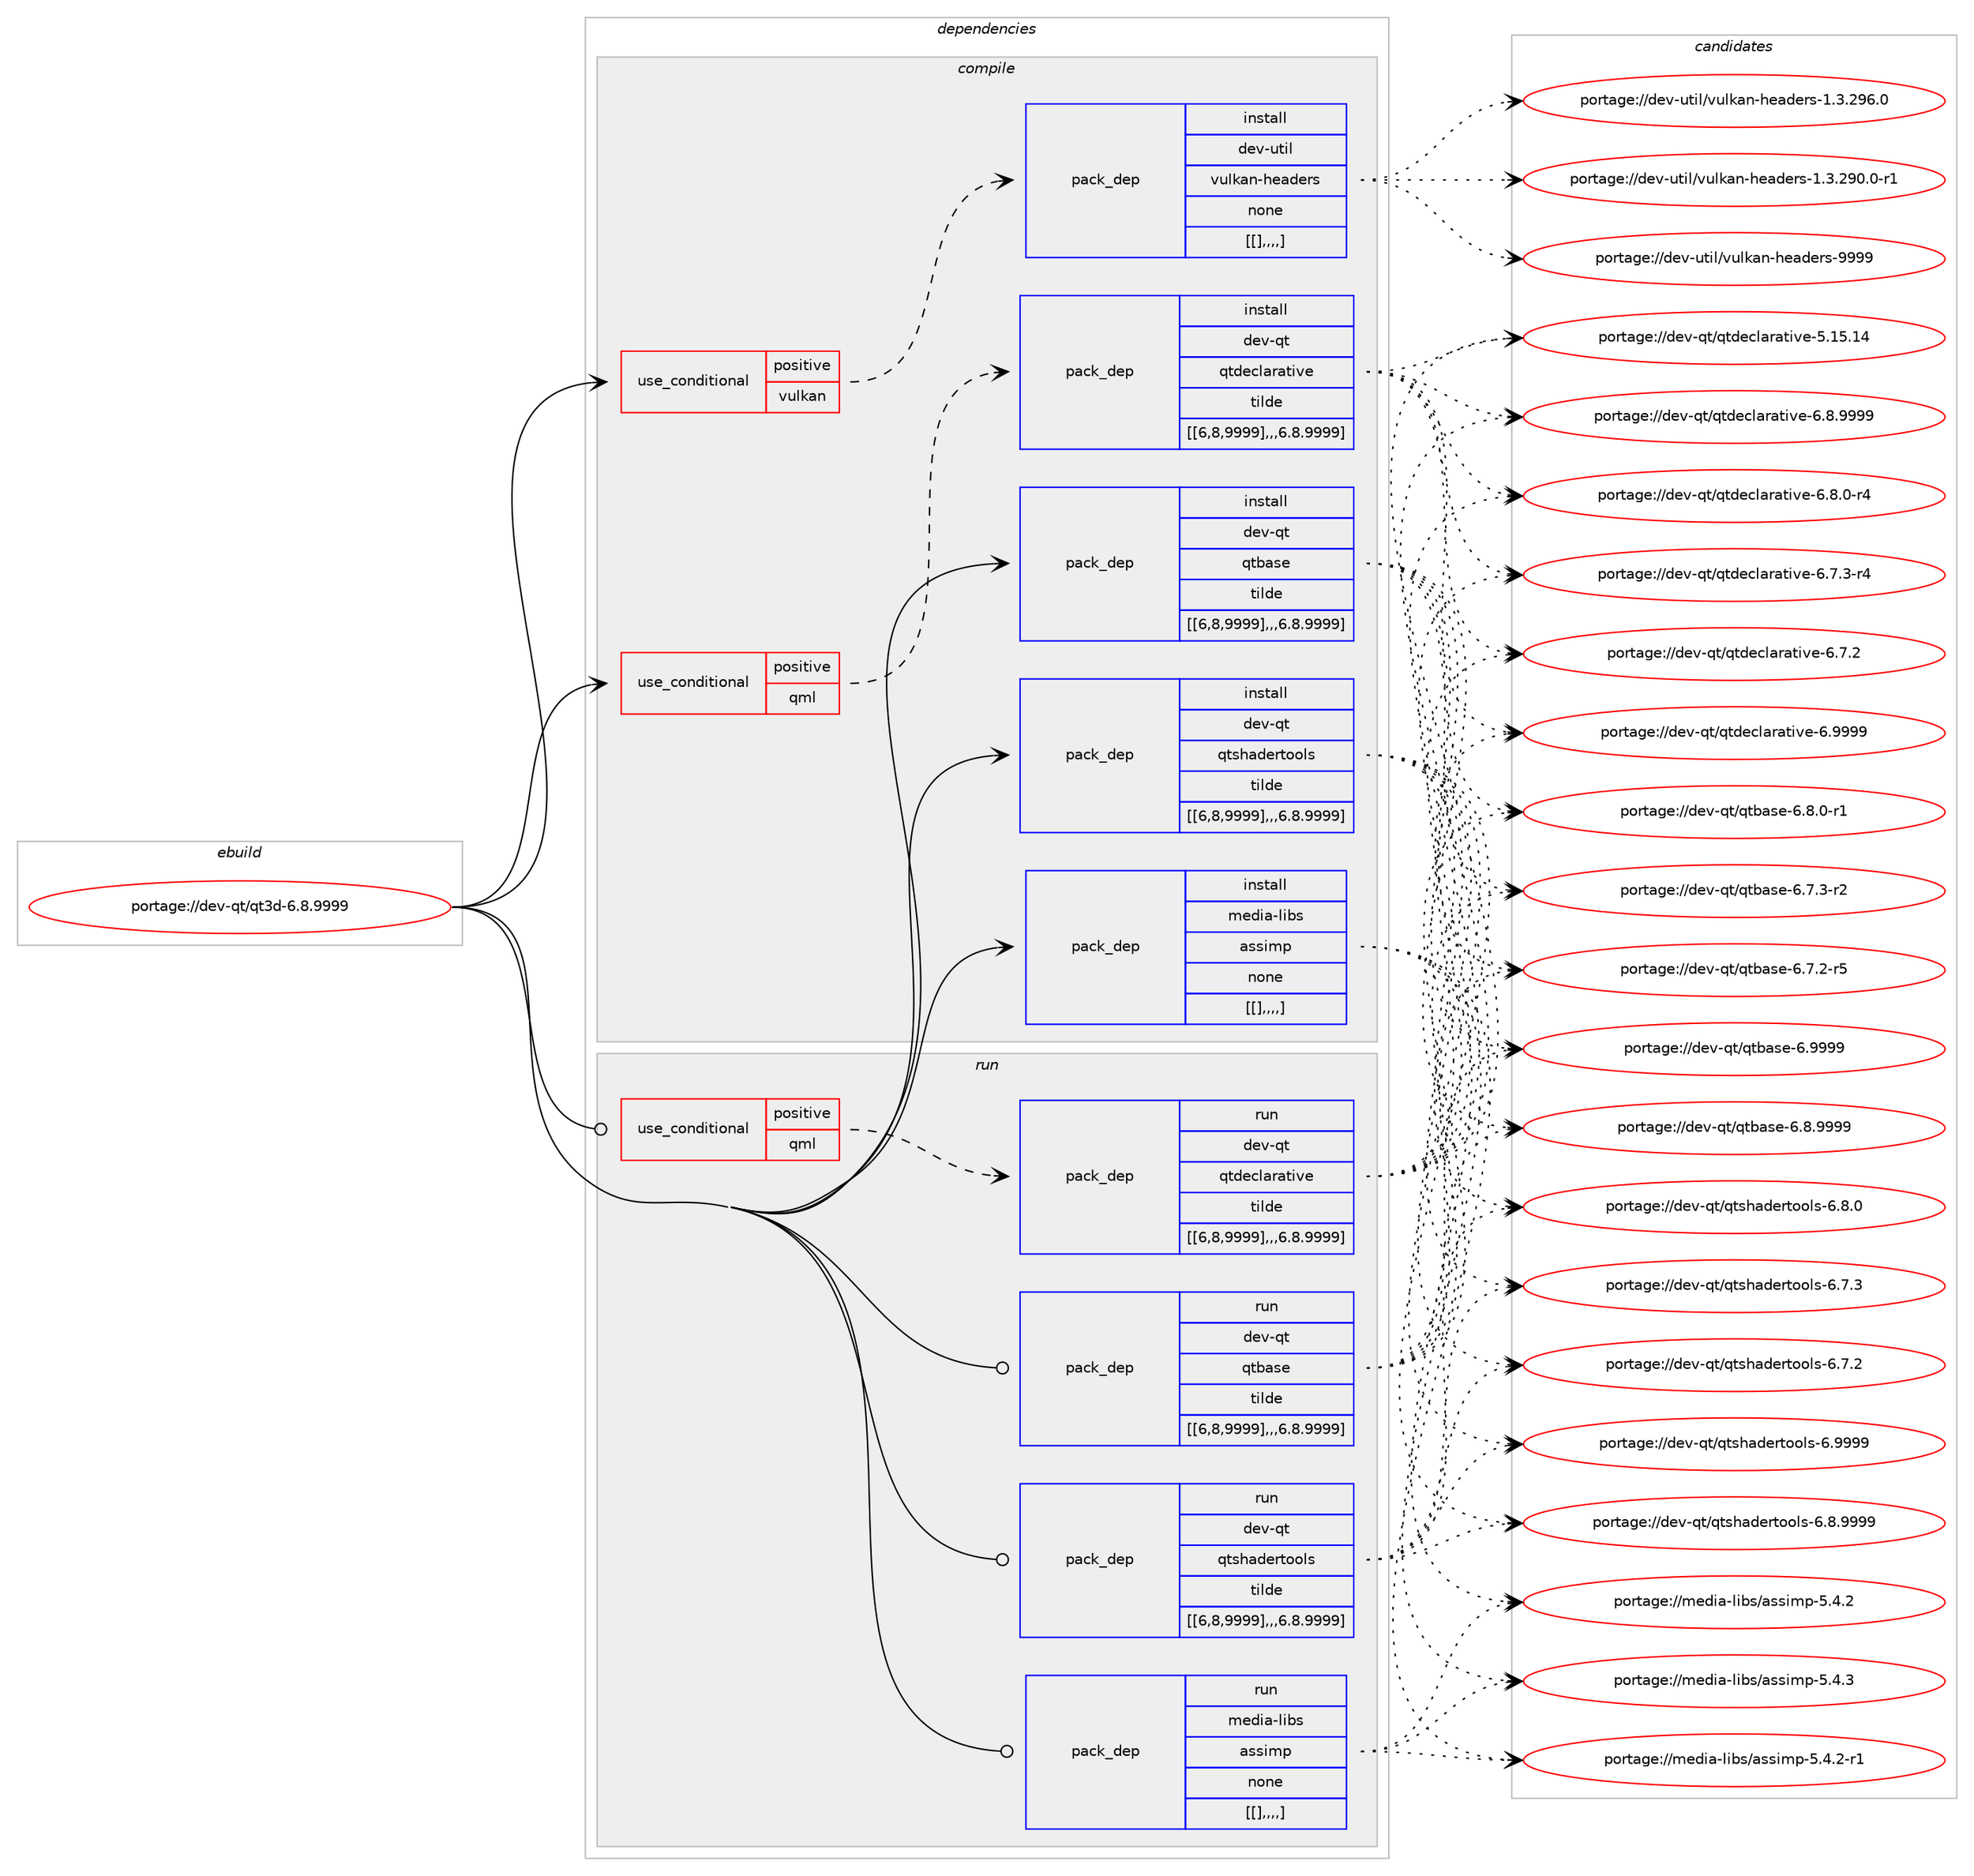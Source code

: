 digraph prolog {

# *************
# Graph options
# *************

newrank=true;
concentrate=true;
compound=true;
graph [rankdir=LR,fontname=Helvetica,fontsize=10,ranksep=1.5];#, ranksep=2.5, nodesep=0.2];
edge  [arrowhead=vee];
node  [fontname=Helvetica,fontsize=10];

# **********
# The ebuild
# **********

subgraph cluster_leftcol {
color=gray;
label=<<i>ebuild</i>>;
id [label="portage://dev-qt/qt3d-6.8.9999", color=red, width=4, href="../dev-qt/qt3d-6.8.9999.svg"];
}

# ****************
# The dependencies
# ****************

subgraph cluster_midcol {
color=gray;
label=<<i>dependencies</i>>;
subgraph cluster_compile {
fillcolor="#eeeeee";
style=filled;
label=<<i>compile</i>>;
subgraph cond44719 {
dependency176162 [label=<<TABLE BORDER="0" CELLBORDER="1" CELLSPACING="0" CELLPADDING="4"><TR><TD ROWSPAN="3" CELLPADDING="10">use_conditional</TD></TR><TR><TD>positive</TD></TR><TR><TD>qml</TD></TR></TABLE>>, shape=none, color=red];
subgraph pack130086 {
dependency176165 [label=<<TABLE BORDER="0" CELLBORDER="1" CELLSPACING="0" CELLPADDING="4" WIDTH="220"><TR><TD ROWSPAN="6" CELLPADDING="30">pack_dep</TD></TR><TR><TD WIDTH="110">install</TD></TR><TR><TD>dev-qt</TD></TR><TR><TD>qtdeclarative</TD></TR><TR><TD>tilde</TD></TR><TR><TD>[[6,8,9999],,,6.8.9999]</TD></TR></TABLE>>, shape=none, color=blue];
}
dependency176162:e -> dependency176165:w [weight=20,style="dashed",arrowhead="vee"];
}
id:e -> dependency176162:w [weight=20,style="solid",arrowhead="vee"];
subgraph cond44732 {
dependency176182 [label=<<TABLE BORDER="0" CELLBORDER="1" CELLSPACING="0" CELLPADDING="4"><TR><TD ROWSPAN="3" CELLPADDING="10">use_conditional</TD></TR><TR><TD>positive</TD></TR><TR><TD>vulkan</TD></TR></TABLE>>, shape=none, color=red];
subgraph pack130125 {
dependency176214 [label=<<TABLE BORDER="0" CELLBORDER="1" CELLSPACING="0" CELLPADDING="4" WIDTH="220"><TR><TD ROWSPAN="6" CELLPADDING="30">pack_dep</TD></TR><TR><TD WIDTH="110">install</TD></TR><TR><TD>dev-util</TD></TR><TR><TD>vulkan-headers</TD></TR><TR><TD>none</TD></TR><TR><TD>[[],,,,]</TD></TR></TABLE>>, shape=none, color=blue];
}
dependency176182:e -> dependency176214:w [weight=20,style="dashed",arrowhead="vee"];
}
id:e -> dependency176182:w [weight=20,style="solid",arrowhead="vee"];
subgraph pack130128 {
dependency176216 [label=<<TABLE BORDER="0" CELLBORDER="1" CELLSPACING="0" CELLPADDING="4" WIDTH="220"><TR><TD ROWSPAN="6" CELLPADDING="30">pack_dep</TD></TR><TR><TD WIDTH="110">install</TD></TR><TR><TD>dev-qt</TD></TR><TR><TD>qtbase</TD></TR><TR><TD>tilde</TD></TR><TR><TD>[[6,8,9999],,,6.8.9999]</TD></TR></TABLE>>, shape=none, color=blue];
}
id:e -> dependency176216:w [weight=20,style="solid",arrowhead="vee"];
subgraph pack130144 {
dependency176262 [label=<<TABLE BORDER="0" CELLBORDER="1" CELLSPACING="0" CELLPADDING="4" WIDTH="220"><TR><TD ROWSPAN="6" CELLPADDING="30">pack_dep</TD></TR><TR><TD WIDTH="110">install</TD></TR><TR><TD>dev-qt</TD></TR><TR><TD>qtshadertools</TD></TR><TR><TD>tilde</TD></TR><TR><TD>[[6,8,9999],,,6.8.9999]</TD></TR></TABLE>>, shape=none, color=blue];
}
id:e -> dependency176262:w [weight=20,style="solid",arrowhead="vee"];
subgraph pack130160 {
dependency176269 [label=<<TABLE BORDER="0" CELLBORDER="1" CELLSPACING="0" CELLPADDING="4" WIDTH="220"><TR><TD ROWSPAN="6" CELLPADDING="30">pack_dep</TD></TR><TR><TD WIDTH="110">install</TD></TR><TR><TD>media-libs</TD></TR><TR><TD>assimp</TD></TR><TR><TD>none</TD></TR><TR><TD>[[],,,,]</TD></TR></TABLE>>, shape=none, color=blue];
}
id:e -> dependency176269:w [weight=20,style="solid",arrowhead="vee"];
}
subgraph cluster_compileandrun {
fillcolor="#eeeeee";
style=filled;
label=<<i>compile and run</i>>;
}
subgraph cluster_run {
fillcolor="#eeeeee";
style=filled;
label=<<i>run</i>>;
subgraph cond44765 {
dependency176311 [label=<<TABLE BORDER="0" CELLBORDER="1" CELLSPACING="0" CELLPADDING="4"><TR><TD ROWSPAN="3" CELLPADDING="10">use_conditional</TD></TR><TR><TD>positive</TD></TR><TR><TD>qml</TD></TR></TABLE>>, shape=none, color=red];
subgraph pack130209 {
dependency176382 [label=<<TABLE BORDER="0" CELLBORDER="1" CELLSPACING="0" CELLPADDING="4" WIDTH="220"><TR><TD ROWSPAN="6" CELLPADDING="30">pack_dep</TD></TR><TR><TD WIDTH="110">run</TD></TR><TR><TD>dev-qt</TD></TR><TR><TD>qtdeclarative</TD></TR><TR><TD>tilde</TD></TR><TR><TD>[[6,8,9999],,,6.8.9999]</TD></TR></TABLE>>, shape=none, color=blue];
}
dependency176311:e -> dependency176382:w [weight=20,style="dashed",arrowhead="vee"];
}
id:e -> dependency176311:w [weight=20,style="solid",arrowhead="odot"];
subgraph pack130245 {
dependency176408 [label=<<TABLE BORDER="0" CELLBORDER="1" CELLSPACING="0" CELLPADDING="4" WIDTH="220"><TR><TD ROWSPAN="6" CELLPADDING="30">pack_dep</TD></TR><TR><TD WIDTH="110">run</TD></TR><TR><TD>dev-qt</TD></TR><TR><TD>qtbase</TD></TR><TR><TD>tilde</TD></TR><TR><TD>[[6,8,9999],,,6.8.9999]</TD></TR></TABLE>>, shape=none, color=blue];
}
id:e -> dependency176408:w [weight=20,style="solid",arrowhead="odot"];
subgraph pack130276 {
dependency176432 [label=<<TABLE BORDER="0" CELLBORDER="1" CELLSPACING="0" CELLPADDING="4" WIDTH="220"><TR><TD ROWSPAN="6" CELLPADDING="30">pack_dep</TD></TR><TR><TD WIDTH="110">run</TD></TR><TR><TD>dev-qt</TD></TR><TR><TD>qtshadertools</TD></TR><TR><TD>tilde</TD></TR><TR><TD>[[6,8,9999],,,6.8.9999]</TD></TR></TABLE>>, shape=none, color=blue];
}
id:e -> dependency176432:w [weight=20,style="solid",arrowhead="odot"];
subgraph pack130288 {
dependency176465 [label=<<TABLE BORDER="0" CELLBORDER="1" CELLSPACING="0" CELLPADDING="4" WIDTH="220"><TR><TD ROWSPAN="6" CELLPADDING="30">pack_dep</TD></TR><TR><TD WIDTH="110">run</TD></TR><TR><TD>media-libs</TD></TR><TR><TD>assimp</TD></TR><TR><TD>none</TD></TR><TR><TD>[[],,,,]</TD></TR></TABLE>>, shape=none, color=blue];
}
id:e -> dependency176465:w [weight=20,style="solid",arrowhead="odot"];
}
}

# **************
# The candidates
# **************

subgraph cluster_choices {
rank=same;
color=gray;
label=<<i>candidates</i>>;

subgraph choice130012 {
color=black;
nodesep=1;
choice100101118451131164711311610010199108971149711610511810145544657575757 [label="portage://dev-qt/qtdeclarative-6.9999", color=red, width=4,href="../dev-qt/qtdeclarative-6.9999.svg"];
choice1001011184511311647113116100101991089711497116105118101455446564657575757 [label="portage://dev-qt/qtdeclarative-6.8.9999", color=red, width=4,href="../dev-qt/qtdeclarative-6.8.9999.svg"];
choice10010111845113116471131161001019910897114971161051181014554465646484511452 [label="portage://dev-qt/qtdeclarative-6.8.0-r4", color=red, width=4,href="../dev-qt/qtdeclarative-6.8.0-r4.svg"];
choice10010111845113116471131161001019910897114971161051181014554465546514511452 [label="portage://dev-qt/qtdeclarative-6.7.3-r4", color=red, width=4,href="../dev-qt/qtdeclarative-6.7.3-r4.svg"];
choice1001011184511311647113116100101991089711497116105118101455446554650 [label="portage://dev-qt/qtdeclarative-6.7.2", color=red, width=4,href="../dev-qt/qtdeclarative-6.7.2.svg"];
choice10010111845113116471131161001019910897114971161051181014553464953464952 [label="portage://dev-qt/qtdeclarative-5.15.14", color=red, width=4,href="../dev-qt/qtdeclarative-5.15.14.svg"];
dependency176165:e -> choice100101118451131164711311610010199108971149711610511810145544657575757:w [style=dotted,weight="100"];
dependency176165:e -> choice1001011184511311647113116100101991089711497116105118101455446564657575757:w [style=dotted,weight="100"];
dependency176165:e -> choice10010111845113116471131161001019910897114971161051181014554465646484511452:w [style=dotted,weight="100"];
dependency176165:e -> choice10010111845113116471131161001019910897114971161051181014554465546514511452:w [style=dotted,weight="100"];
dependency176165:e -> choice1001011184511311647113116100101991089711497116105118101455446554650:w [style=dotted,weight="100"];
dependency176165:e -> choice10010111845113116471131161001019910897114971161051181014553464953464952:w [style=dotted,weight="100"];
}
subgraph choice130020 {
color=black;
nodesep=1;
choice10010111845117116105108471181171081079711045104101971001011141154557575757 [label="portage://dev-util/vulkan-headers-9999", color=red, width=4,href="../dev-util/vulkan-headers-9999.svg"];
choice100101118451171161051084711811710810797110451041019710010111411545494651465057544648 [label="portage://dev-util/vulkan-headers-1.3.296.0", color=red, width=4,href="../dev-util/vulkan-headers-1.3.296.0.svg"];
choice1001011184511711610510847118117108107971104510410197100101114115454946514650574846484511449 [label="portage://dev-util/vulkan-headers-1.3.290.0-r1", color=red, width=4,href="../dev-util/vulkan-headers-1.3.290.0-r1.svg"];
dependency176214:e -> choice10010111845117116105108471181171081079711045104101971001011141154557575757:w [style=dotted,weight="100"];
dependency176214:e -> choice100101118451171161051084711811710810797110451041019710010111411545494651465057544648:w [style=dotted,weight="100"];
dependency176214:e -> choice1001011184511711610510847118117108107971104510410197100101114115454946514650574846484511449:w [style=dotted,weight="100"];
}
subgraph choice130022 {
color=black;
nodesep=1;
choice1001011184511311647113116989711510145544657575757 [label="portage://dev-qt/qtbase-6.9999", color=red, width=4,href="../dev-qt/qtbase-6.9999.svg"];
choice10010111845113116471131169897115101455446564657575757 [label="portage://dev-qt/qtbase-6.8.9999", color=red, width=4,href="../dev-qt/qtbase-6.8.9999.svg"];
choice100101118451131164711311698971151014554465646484511449 [label="portage://dev-qt/qtbase-6.8.0-r1", color=red, width=4,href="../dev-qt/qtbase-6.8.0-r1.svg"];
choice100101118451131164711311698971151014554465546514511450 [label="portage://dev-qt/qtbase-6.7.3-r2", color=red, width=4,href="../dev-qt/qtbase-6.7.3-r2.svg"];
choice100101118451131164711311698971151014554465546504511453 [label="portage://dev-qt/qtbase-6.7.2-r5", color=red, width=4,href="../dev-qt/qtbase-6.7.2-r5.svg"];
dependency176216:e -> choice1001011184511311647113116989711510145544657575757:w [style=dotted,weight="100"];
dependency176216:e -> choice10010111845113116471131169897115101455446564657575757:w [style=dotted,weight="100"];
dependency176216:e -> choice100101118451131164711311698971151014554465646484511449:w [style=dotted,weight="100"];
dependency176216:e -> choice100101118451131164711311698971151014554465546514511450:w [style=dotted,weight="100"];
dependency176216:e -> choice100101118451131164711311698971151014554465546504511453:w [style=dotted,weight="100"];
}
subgraph choice130056 {
color=black;
nodesep=1;
choice10010111845113116471131161151049710010111411611111110811545544657575757 [label="portage://dev-qt/qtshadertools-6.9999", color=red, width=4,href="../dev-qt/qtshadertools-6.9999.svg"];
choice100101118451131164711311611510497100101114116111111108115455446564657575757 [label="portage://dev-qt/qtshadertools-6.8.9999", color=red, width=4,href="../dev-qt/qtshadertools-6.8.9999.svg"];
choice100101118451131164711311611510497100101114116111111108115455446564648 [label="portage://dev-qt/qtshadertools-6.8.0", color=red, width=4,href="../dev-qt/qtshadertools-6.8.0.svg"];
choice100101118451131164711311611510497100101114116111111108115455446554651 [label="portage://dev-qt/qtshadertools-6.7.3", color=red, width=4,href="../dev-qt/qtshadertools-6.7.3.svg"];
choice100101118451131164711311611510497100101114116111111108115455446554650 [label="portage://dev-qt/qtshadertools-6.7.2", color=red, width=4,href="../dev-qt/qtshadertools-6.7.2.svg"];
dependency176262:e -> choice10010111845113116471131161151049710010111411611111110811545544657575757:w [style=dotted,weight="100"];
dependency176262:e -> choice100101118451131164711311611510497100101114116111111108115455446564657575757:w [style=dotted,weight="100"];
dependency176262:e -> choice100101118451131164711311611510497100101114116111111108115455446564648:w [style=dotted,weight="100"];
dependency176262:e -> choice100101118451131164711311611510497100101114116111111108115455446554651:w [style=dotted,weight="100"];
dependency176262:e -> choice100101118451131164711311611510497100101114116111111108115455446554650:w [style=dotted,weight="100"];
}
subgraph choice130092 {
color=black;
nodesep=1;
choice1091011001059745108105981154797115115105109112455346524651 [label="portage://media-libs/assimp-5.4.3", color=red, width=4,href="../media-libs/assimp-5.4.3.svg"];
choice10910110010597451081059811547971151151051091124553465246504511449 [label="portage://media-libs/assimp-5.4.2-r1", color=red, width=4,href="../media-libs/assimp-5.4.2-r1.svg"];
choice1091011001059745108105981154797115115105109112455346524650 [label="portage://media-libs/assimp-5.4.2", color=red, width=4,href="../media-libs/assimp-5.4.2.svg"];
dependency176269:e -> choice1091011001059745108105981154797115115105109112455346524651:w [style=dotted,weight="100"];
dependency176269:e -> choice10910110010597451081059811547971151151051091124553465246504511449:w [style=dotted,weight="100"];
dependency176269:e -> choice1091011001059745108105981154797115115105109112455346524650:w [style=dotted,weight="100"];
}
subgraph choice130147 {
color=black;
nodesep=1;
choice100101118451131164711311610010199108971149711610511810145544657575757 [label="portage://dev-qt/qtdeclarative-6.9999", color=red, width=4,href="../dev-qt/qtdeclarative-6.9999.svg"];
choice1001011184511311647113116100101991089711497116105118101455446564657575757 [label="portage://dev-qt/qtdeclarative-6.8.9999", color=red, width=4,href="../dev-qt/qtdeclarative-6.8.9999.svg"];
choice10010111845113116471131161001019910897114971161051181014554465646484511452 [label="portage://dev-qt/qtdeclarative-6.8.0-r4", color=red, width=4,href="../dev-qt/qtdeclarative-6.8.0-r4.svg"];
choice10010111845113116471131161001019910897114971161051181014554465546514511452 [label="portage://dev-qt/qtdeclarative-6.7.3-r4", color=red, width=4,href="../dev-qt/qtdeclarative-6.7.3-r4.svg"];
choice1001011184511311647113116100101991089711497116105118101455446554650 [label="portage://dev-qt/qtdeclarative-6.7.2", color=red, width=4,href="../dev-qt/qtdeclarative-6.7.2.svg"];
choice10010111845113116471131161001019910897114971161051181014553464953464952 [label="portage://dev-qt/qtdeclarative-5.15.14", color=red, width=4,href="../dev-qt/qtdeclarative-5.15.14.svg"];
dependency176382:e -> choice100101118451131164711311610010199108971149711610511810145544657575757:w [style=dotted,weight="100"];
dependency176382:e -> choice1001011184511311647113116100101991089711497116105118101455446564657575757:w [style=dotted,weight="100"];
dependency176382:e -> choice10010111845113116471131161001019910897114971161051181014554465646484511452:w [style=dotted,weight="100"];
dependency176382:e -> choice10010111845113116471131161001019910897114971161051181014554465546514511452:w [style=dotted,weight="100"];
dependency176382:e -> choice1001011184511311647113116100101991089711497116105118101455446554650:w [style=dotted,weight="100"];
dependency176382:e -> choice10010111845113116471131161001019910897114971161051181014553464953464952:w [style=dotted,weight="100"];
}
subgraph choice130153 {
color=black;
nodesep=1;
choice1001011184511311647113116989711510145544657575757 [label="portage://dev-qt/qtbase-6.9999", color=red, width=4,href="../dev-qt/qtbase-6.9999.svg"];
choice10010111845113116471131169897115101455446564657575757 [label="portage://dev-qt/qtbase-6.8.9999", color=red, width=4,href="../dev-qt/qtbase-6.8.9999.svg"];
choice100101118451131164711311698971151014554465646484511449 [label="portage://dev-qt/qtbase-6.8.0-r1", color=red, width=4,href="../dev-qt/qtbase-6.8.0-r1.svg"];
choice100101118451131164711311698971151014554465546514511450 [label="portage://dev-qt/qtbase-6.7.3-r2", color=red, width=4,href="../dev-qt/qtbase-6.7.3-r2.svg"];
choice100101118451131164711311698971151014554465546504511453 [label="portage://dev-qt/qtbase-6.7.2-r5", color=red, width=4,href="../dev-qt/qtbase-6.7.2-r5.svg"];
dependency176408:e -> choice1001011184511311647113116989711510145544657575757:w [style=dotted,weight="100"];
dependency176408:e -> choice10010111845113116471131169897115101455446564657575757:w [style=dotted,weight="100"];
dependency176408:e -> choice100101118451131164711311698971151014554465646484511449:w [style=dotted,weight="100"];
dependency176408:e -> choice100101118451131164711311698971151014554465546514511450:w [style=dotted,weight="100"];
dependency176408:e -> choice100101118451131164711311698971151014554465546504511453:w [style=dotted,weight="100"];
}
subgraph choice130161 {
color=black;
nodesep=1;
choice10010111845113116471131161151049710010111411611111110811545544657575757 [label="portage://dev-qt/qtshadertools-6.9999", color=red, width=4,href="../dev-qt/qtshadertools-6.9999.svg"];
choice100101118451131164711311611510497100101114116111111108115455446564657575757 [label="portage://dev-qt/qtshadertools-6.8.9999", color=red, width=4,href="../dev-qt/qtshadertools-6.8.9999.svg"];
choice100101118451131164711311611510497100101114116111111108115455446564648 [label="portage://dev-qt/qtshadertools-6.8.0", color=red, width=4,href="../dev-qt/qtshadertools-6.8.0.svg"];
choice100101118451131164711311611510497100101114116111111108115455446554651 [label="portage://dev-qt/qtshadertools-6.7.3", color=red, width=4,href="../dev-qt/qtshadertools-6.7.3.svg"];
choice100101118451131164711311611510497100101114116111111108115455446554650 [label="portage://dev-qt/qtshadertools-6.7.2", color=red, width=4,href="../dev-qt/qtshadertools-6.7.2.svg"];
dependency176432:e -> choice10010111845113116471131161151049710010111411611111110811545544657575757:w [style=dotted,weight="100"];
dependency176432:e -> choice100101118451131164711311611510497100101114116111111108115455446564657575757:w [style=dotted,weight="100"];
dependency176432:e -> choice100101118451131164711311611510497100101114116111111108115455446564648:w [style=dotted,weight="100"];
dependency176432:e -> choice100101118451131164711311611510497100101114116111111108115455446554651:w [style=dotted,weight="100"];
dependency176432:e -> choice100101118451131164711311611510497100101114116111111108115455446554650:w [style=dotted,weight="100"];
}
subgraph choice130174 {
color=black;
nodesep=1;
choice1091011001059745108105981154797115115105109112455346524651 [label="portage://media-libs/assimp-5.4.3", color=red, width=4,href="../media-libs/assimp-5.4.3.svg"];
choice10910110010597451081059811547971151151051091124553465246504511449 [label="portage://media-libs/assimp-5.4.2-r1", color=red, width=4,href="../media-libs/assimp-5.4.2-r1.svg"];
choice1091011001059745108105981154797115115105109112455346524650 [label="portage://media-libs/assimp-5.4.2", color=red, width=4,href="../media-libs/assimp-5.4.2.svg"];
dependency176465:e -> choice1091011001059745108105981154797115115105109112455346524651:w [style=dotted,weight="100"];
dependency176465:e -> choice10910110010597451081059811547971151151051091124553465246504511449:w [style=dotted,weight="100"];
dependency176465:e -> choice1091011001059745108105981154797115115105109112455346524650:w [style=dotted,weight="100"];
}
}

}
